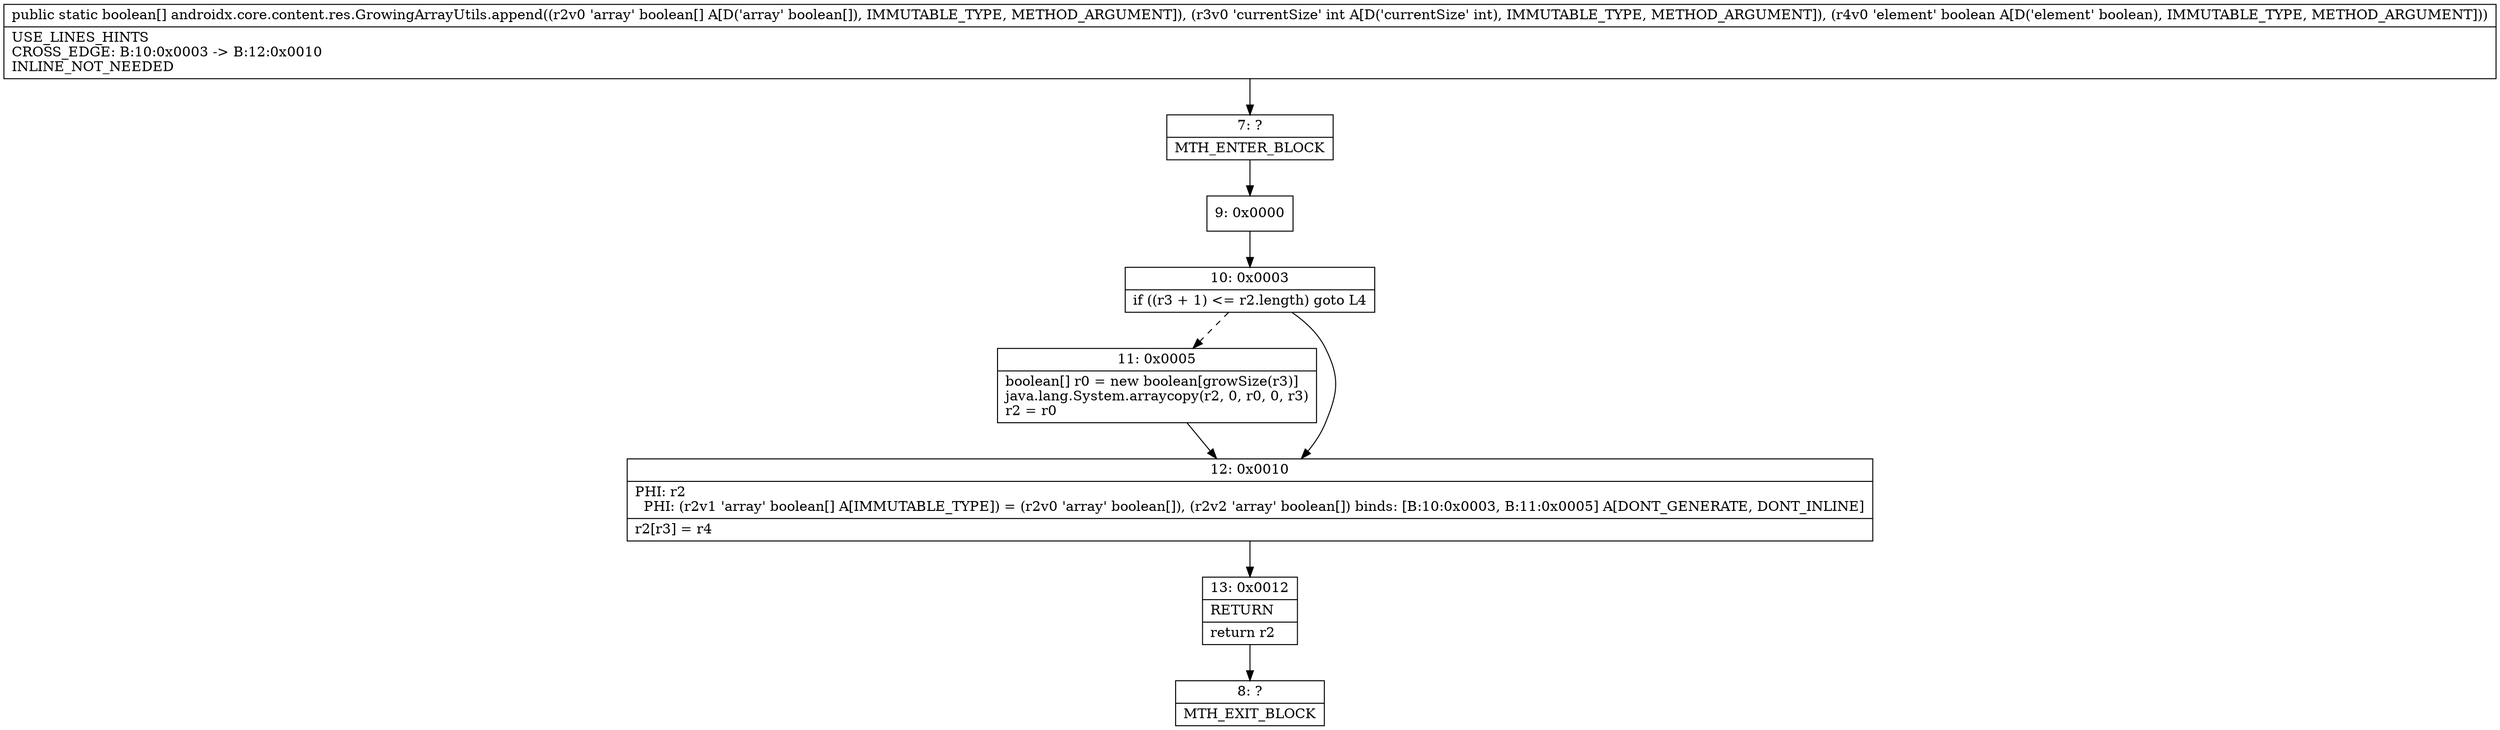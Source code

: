 digraph "CFG forandroidx.core.content.res.GrowingArrayUtils.append([ZIZ)[Z" {
Node_7 [shape=record,label="{7\:\ ?|MTH_ENTER_BLOCK\l}"];
Node_9 [shape=record,label="{9\:\ 0x0000}"];
Node_10 [shape=record,label="{10\:\ 0x0003|if ((r3 + 1) \<= r2.length) goto L4\l}"];
Node_11 [shape=record,label="{11\:\ 0x0005|boolean[] r0 = new boolean[growSize(r3)]\ljava.lang.System.arraycopy(r2, 0, r0, 0, r3)\lr2 = r0\l}"];
Node_12 [shape=record,label="{12\:\ 0x0010|PHI: r2 \l  PHI: (r2v1 'array' boolean[] A[IMMUTABLE_TYPE]) = (r2v0 'array' boolean[]), (r2v2 'array' boolean[]) binds: [B:10:0x0003, B:11:0x0005] A[DONT_GENERATE, DONT_INLINE]\l|r2[r3] = r4\l}"];
Node_13 [shape=record,label="{13\:\ 0x0012|RETURN\l|return r2\l}"];
Node_8 [shape=record,label="{8\:\ ?|MTH_EXIT_BLOCK\l}"];
MethodNode[shape=record,label="{public static boolean[] androidx.core.content.res.GrowingArrayUtils.append((r2v0 'array' boolean[] A[D('array' boolean[]), IMMUTABLE_TYPE, METHOD_ARGUMENT]), (r3v0 'currentSize' int A[D('currentSize' int), IMMUTABLE_TYPE, METHOD_ARGUMENT]), (r4v0 'element' boolean A[D('element' boolean), IMMUTABLE_TYPE, METHOD_ARGUMENT]))  | USE_LINES_HINTS\lCROSS_EDGE: B:10:0x0003 \-\> B:12:0x0010\lINLINE_NOT_NEEDED\l}"];
MethodNode -> Node_7;Node_7 -> Node_9;
Node_9 -> Node_10;
Node_10 -> Node_11[style=dashed];
Node_10 -> Node_12;
Node_11 -> Node_12;
Node_12 -> Node_13;
Node_13 -> Node_8;
}

